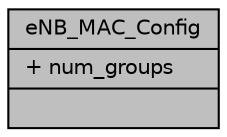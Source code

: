 digraph "eNB_MAC_Config"
{
 // LATEX_PDF_SIZE
  edge [fontname="Helvetica",fontsize="10",labelfontname="Helvetica",labelfontsize="10"];
  node [fontname="Helvetica",fontsize="10",shape=record];
  Node1 [label="{eNB_MAC_Config\n|+ num_groups\l|}",height=0.2,width=0.4,color="black", fillcolor="grey75", style="filled", fontcolor="black",tooltip=" "];
}
